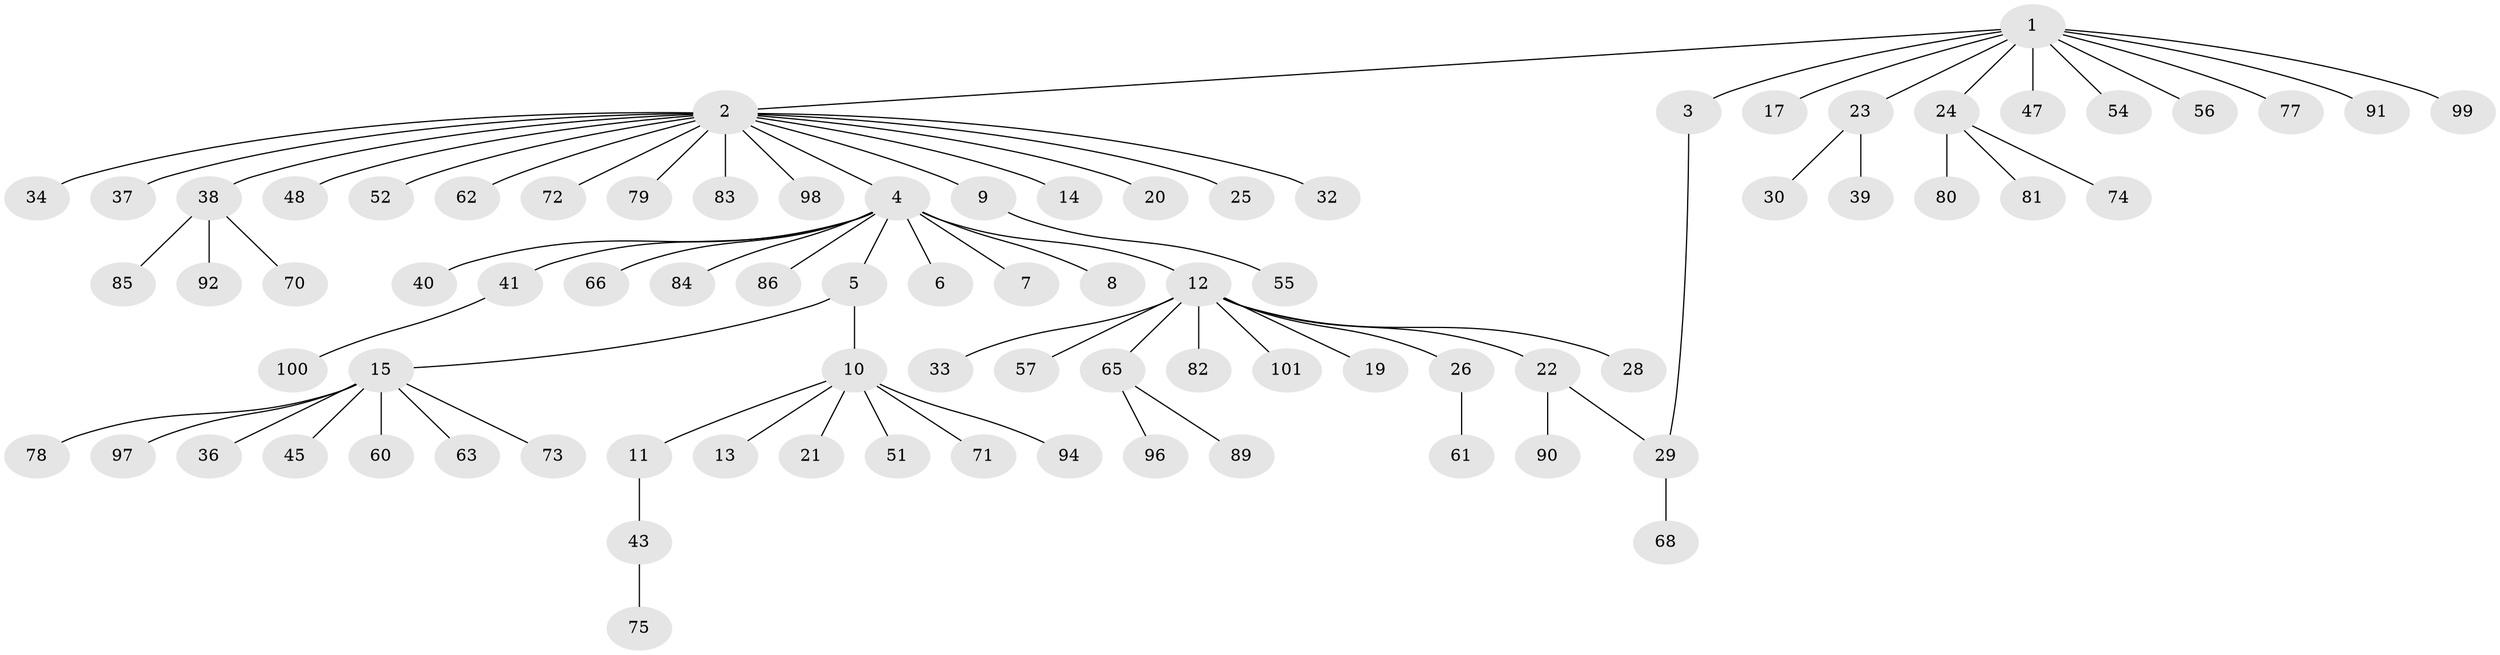 // Generated by graph-tools (version 1.1) at 2025/23/03/03/25 07:23:54]
// undirected, 80 vertices, 80 edges
graph export_dot {
graph [start="1"]
  node [color=gray90,style=filled];
  1 [super="+67"];
  2 [super="+59"];
  3 [super="+16"];
  4 [super="+46"];
  5 [super="+64"];
  6;
  7;
  8;
  9;
  10 [super="+50"];
  11 [super="+58"];
  12 [super="+18"];
  13 [super="+93"];
  14;
  15 [super="+35"];
  17;
  19;
  20;
  21 [super="+69"];
  22;
  23 [super="+27"];
  24 [super="+31"];
  25;
  26;
  28 [super="+49"];
  29;
  30 [super="+76"];
  32 [super="+103"];
  33;
  34;
  36;
  37;
  38 [super="+42"];
  39;
  40;
  41 [super="+87"];
  43 [super="+44"];
  45 [super="+53"];
  47;
  48;
  51;
  52;
  54;
  55;
  56;
  57 [super="+102"];
  60;
  61;
  62;
  63;
  65;
  66;
  68;
  70;
  71;
  72;
  73;
  74;
  75;
  77;
  78;
  79;
  80;
  81;
  82;
  83;
  84;
  85 [super="+88"];
  86;
  89;
  90;
  91 [super="+95"];
  92;
  94;
  96;
  97;
  98;
  99;
  100;
  101;
  1 -- 2;
  1 -- 3;
  1 -- 17;
  1 -- 23;
  1 -- 24;
  1 -- 47;
  1 -- 54;
  1 -- 56;
  1 -- 77;
  1 -- 91;
  1 -- 99;
  2 -- 4;
  2 -- 9;
  2 -- 14;
  2 -- 20;
  2 -- 25;
  2 -- 32;
  2 -- 34;
  2 -- 37;
  2 -- 38;
  2 -- 48;
  2 -- 52;
  2 -- 62;
  2 -- 72;
  2 -- 79;
  2 -- 83;
  2 -- 98;
  3 -- 29;
  4 -- 5;
  4 -- 6;
  4 -- 7;
  4 -- 8;
  4 -- 12;
  4 -- 40;
  4 -- 41;
  4 -- 66;
  4 -- 84;
  4 -- 86;
  5 -- 10;
  5 -- 15;
  9 -- 55;
  10 -- 11;
  10 -- 13;
  10 -- 21;
  10 -- 51;
  10 -- 71;
  10 -- 94;
  11 -- 43;
  12 -- 26;
  12 -- 65;
  12 -- 82;
  12 -- 101;
  12 -- 33;
  12 -- 19;
  12 -- 22;
  12 -- 57;
  12 -- 28;
  15 -- 36;
  15 -- 60;
  15 -- 63;
  15 -- 78;
  15 -- 73;
  15 -- 45;
  15 -- 97;
  22 -- 29;
  22 -- 90;
  23 -- 30;
  23 -- 39;
  24 -- 74;
  24 -- 80;
  24 -- 81;
  26 -- 61;
  29 -- 68;
  38 -- 70;
  38 -- 92;
  38 -- 85;
  41 -- 100;
  43 -- 75;
  65 -- 89;
  65 -- 96;
}

